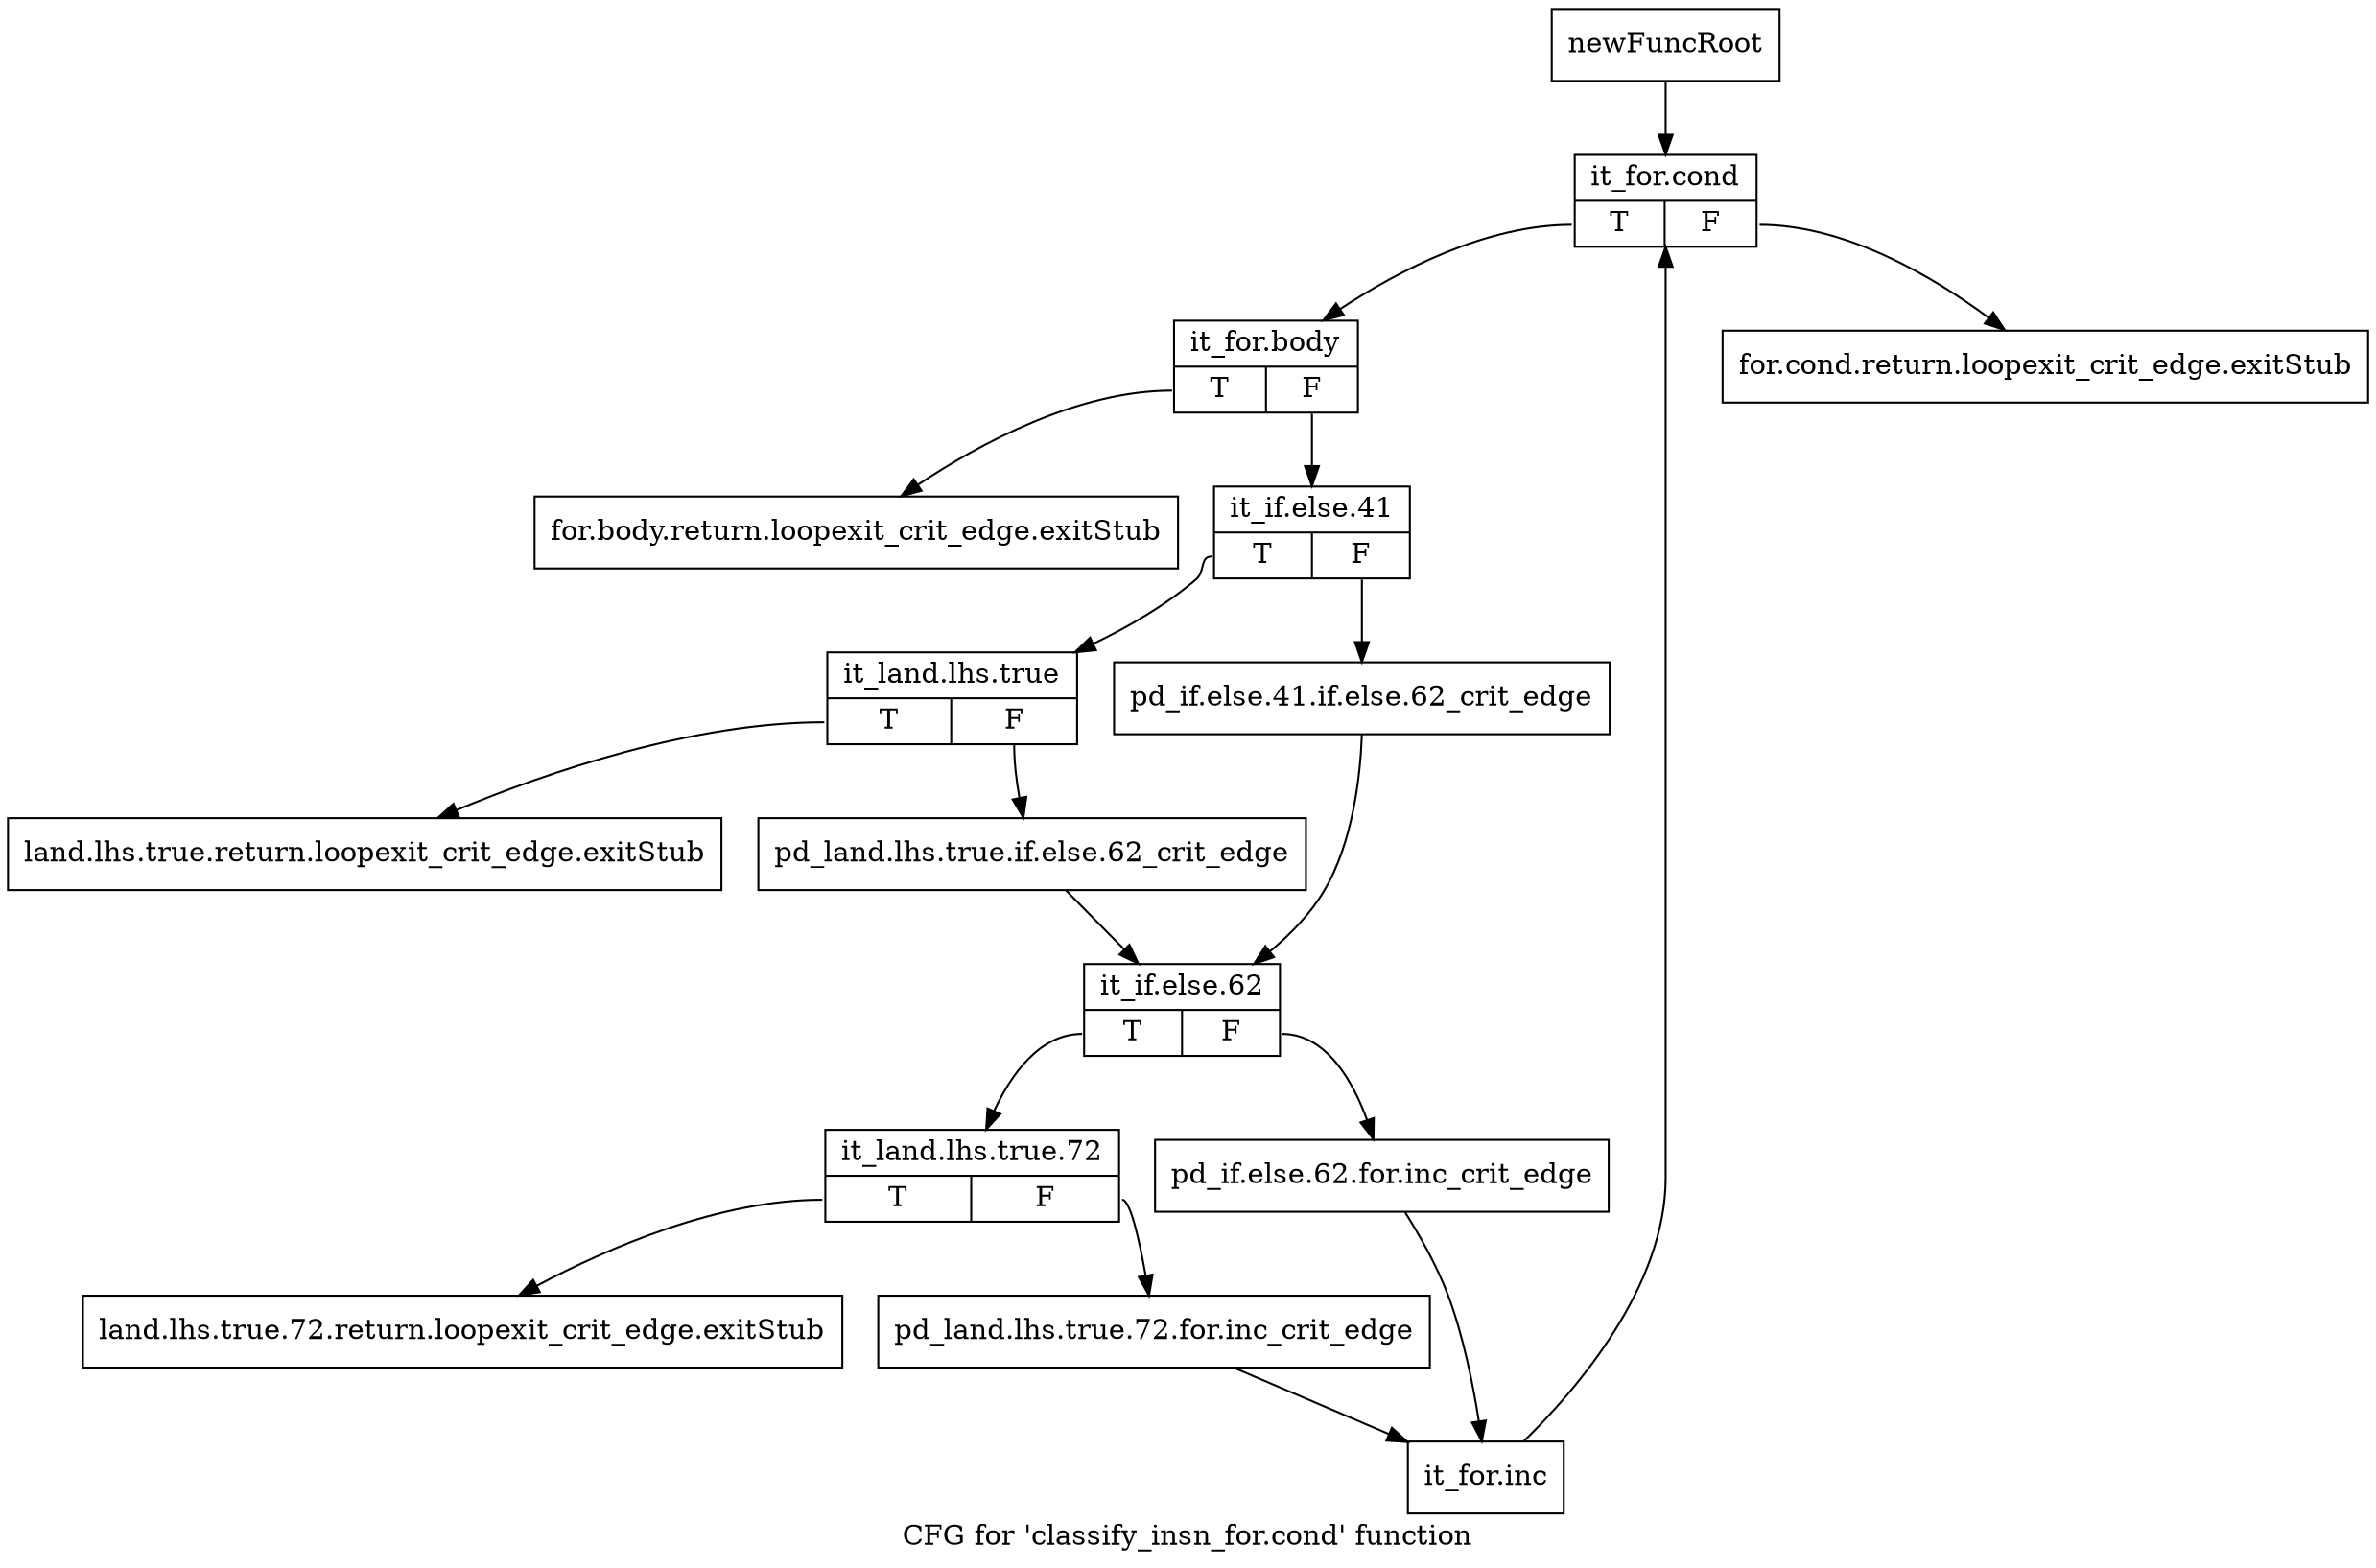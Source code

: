 digraph "CFG for 'classify_insn_for.cond' function" {
	label="CFG for 'classify_insn_for.cond' function";

	Node0xac77900 [shape=record,label="{newFuncRoot}"];
	Node0xac77900 -> Node0xac77ec0;
	Node0xac77d80 [shape=record,label="{for.cond.return.loopexit_crit_edge.exitStub}"];
	Node0xac77dd0 [shape=record,label="{for.body.return.loopexit_crit_edge.exitStub}"];
	Node0xac77e20 [shape=record,label="{land.lhs.true.return.loopexit_crit_edge.exitStub}"];
	Node0xac77e70 [shape=record,label="{land.lhs.true.72.return.loopexit_crit_edge.exitStub}"];
	Node0xac77ec0 [shape=record,label="{it_for.cond|{<s0>T|<s1>F}}"];
	Node0xac77ec0:s0 -> Node0xac77f10;
	Node0xac77ec0:s1 -> Node0xac77d80;
	Node0xac77f10 [shape=record,label="{it_for.body|{<s0>T|<s1>F}}"];
	Node0xac77f10:s0 -> Node0xac77dd0;
	Node0xac77f10:s1 -> Node0xac77f60;
	Node0xac77f60 [shape=record,label="{it_if.else.41|{<s0>T|<s1>F}}"];
	Node0xac77f60:s0 -> Node0xac78000;
	Node0xac77f60:s1 -> Node0xac77fb0;
	Node0xac77fb0 [shape=record,label="{pd_if.else.41.if.else.62_crit_edge}"];
	Node0xac77fb0 -> Node0xac780a0;
	Node0xac78000 [shape=record,label="{it_land.lhs.true|{<s0>T|<s1>F}}"];
	Node0xac78000:s0 -> Node0xac77e20;
	Node0xac78000:s1 -> Node0xac78050;
	Node0xac78050 [shape=record,label="{pd_land.lhs.true.if.else.62_crit_edge}"];
	Node0xac78050 -> Node0xac780a0;
	Node0xac780a0 [shape=record,label="{it_if.else.62|{<s0>T|<s1>F}}"];
	Node0xac780a0:s0 -> Node0xac78140;
	Node0xac780a0:s1 -> Node0xac780f0;
	Node0xac780f0 [shape=record,label="{pd_if.else.62.for.inc_crit_edge}"];
	Node0xac780f0 -> Node0xac781e0;
	Node0xac78140 [shape=record,label="{it_land.lhs.true.72|{<s0>T|<s1>F}}"];
	Node0xac78140:s0 -> Node0xac77e70;
	Node0xac78140:s1 -> Node0xac78190;
	Node0xac78190 [shape=record,label="{pd_land.lhs.true.72.for.inc_crit_edge}"];
	Node0xac78190 -> Node0xac781e0;
	Node0xac781e0 [shape=record,label="{it_for.inc}"];
	Node0xac781e0 -> Node0xac77ec0;
}
